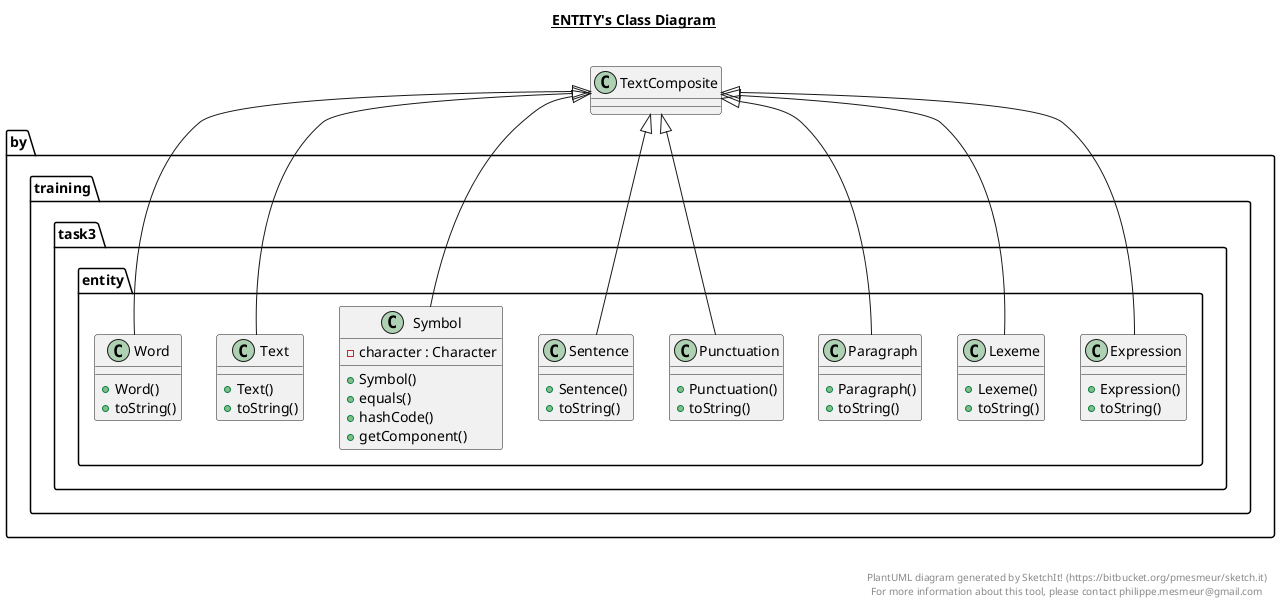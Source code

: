 @startuml

title __ENTITY's Class Diagram__\n

  package by.training.task3.entity {
    class Expression {
        + Expression()
        + toString()
    }
  }
  

  package by.training.task3.entity {
    class Lexeme {
        + Lexeme()
        + toString()
    }
  }
  

  package by.training.task3.entity {
    class Paragraph {
        + Paragraph()
        + toString()
    }
  }
  

  package by.training.task3.entity {
    class Punctuation {
        + Punctuation()
        + toString()
    }
  }
  

  package by.training.task3.entity {
    class Sentence {
        + Sentence()
        + toString()
    }
  }
  

  package by.training.task3.entity {
    class Symbol {
        - character : Character
        + Symbol()
        + equals()
        + hashCode()
        + getComponent()
    }
  }
  

  package by.training.task3.entity {
    class Text {
        + Text()
        + toString()
    }
  }
  

  package by.training.task3.entity {
    class Word {
        + Word()
        + toString()
    }
  }
  

  Expression -up-|> TextComposite
  Lexeme -up-|> TextComposite
  Paragraph -up-|> TextComposite
  Punctuation -up-|> TextComposite
  Sentence -up-|> TextComposite
  Symbol -up-|> TextComposite
  Text -up-|> TextComposite
  Word -up-|> TextComposite


right footer


PlantUML diagram generated by SketchIt! (https://bitbucket.org/pmesmeur/sketch.it)
For more information about this tool, please contact philippe.mesmeur@gmail.com
endfooter

@enduml
